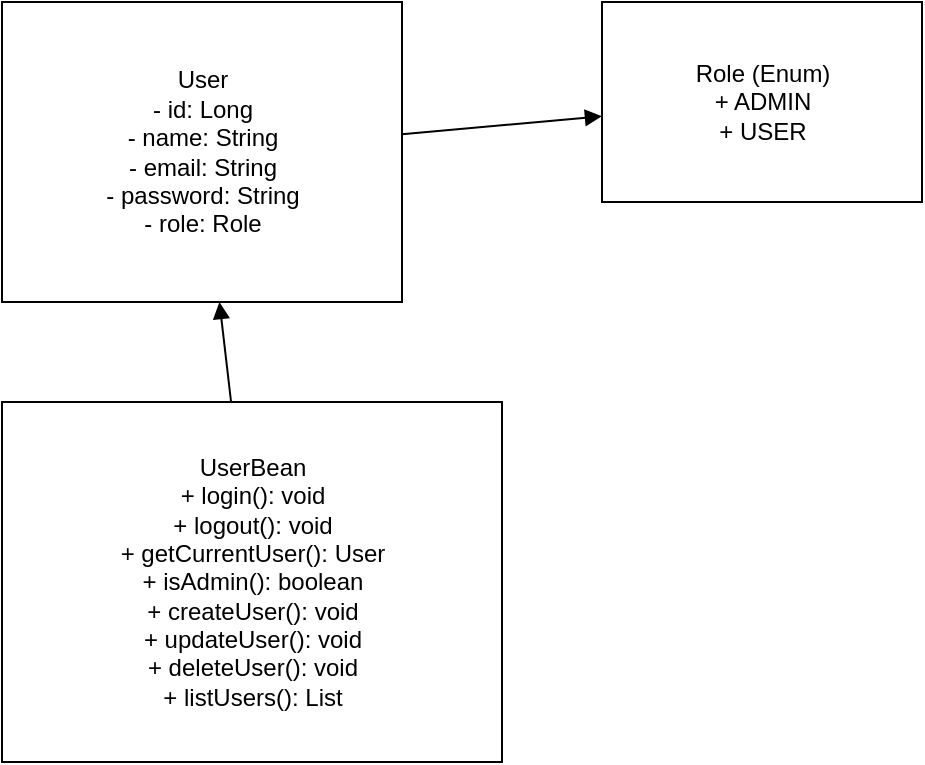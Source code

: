 <mxfile version="26.2.13">
  <diagram name="Page-1" id="c4acf3e9-155e-7222-9cf6-157b1a14988f">
    <mxGraphModel dx="2039" dy="1220" grid="1" gridSize="10" guides="1" tooltips="1" connect="1" arrows="1" fold="1" page="1" pageScale="1" pageWidth="850" pageHeight="1100" background="none" math="0" shadow="0">
      <root>
        <mxCell id="0" />
        <mxCell id="1" parent="0" />
        <mxCell id="nvWvCTovMM-wUQot8QWP-6" value="User&#xa;- id: Long&#xa;- name: String&#xa;- email: String&#xa;- password: String&#xa;- role: Role" style="shape=umlClass;html=1;" vertex="1" parent="1">
          <mxGeometry x="100" y="100" width="200" height="150" as="geometry" />
        </mxCell>
        <mxCell id="nvWvCTovMM-wUQot8QWP-7" value="Role (Enum)&#xa;+ ADMIN&#xa;+ USER" style="shape=umlClass;html=1;" vertex="1" parent="1">
          <mxGeometry x="400" y="100" width="160" height="100" as="geometry" />
        </mxCell>
        <mxCell id="nvWvCTovMM-wUQot8QWP-8" value="UserBean&#xa;+ login(): void&#xa;+ logout(): void&#xa;+ getCurrentUser(): User&#xa;+ isAdmin(): boolean&#xa;+ createUser(): void&#xa;+ updateUser(): void&#xa;+ deleteUser(): void&#xa;+ listUsers(): List&lt;User&gt;" style="shape=umlClass;html=1;" vertex="1" parent="1">
          <mxGeometry x="100" y="300" width="250" height="180" as="geometry" />
        </mxCell>
        <mxCell id="nvWvCTovMM-wUQot8QWP-9" style="endArrow=block;html=1;" edge="1" parent="1" source="nvWvCTovMM-wUQot8QWP-6" target="nvWvCTovMM-wUQot8QWP-7">
          <mxGeometry relative="1" as="geometry" />
        </mxCell>
        <mxCell id="nvWvCTovMM-wUQot8QWP-10" style="endArrow=block;html=1;" edge="1" parent="1" source="nvWvCTovMM-wUQot8QWP-8" target="nvWvCTovMM-wUQot8QWP-6">
          <mxGeometry relative="1" as="geometry" />
        </mxCell>
      </root>
    </mxGraphModel>
  </diagram>
</mxfile>
